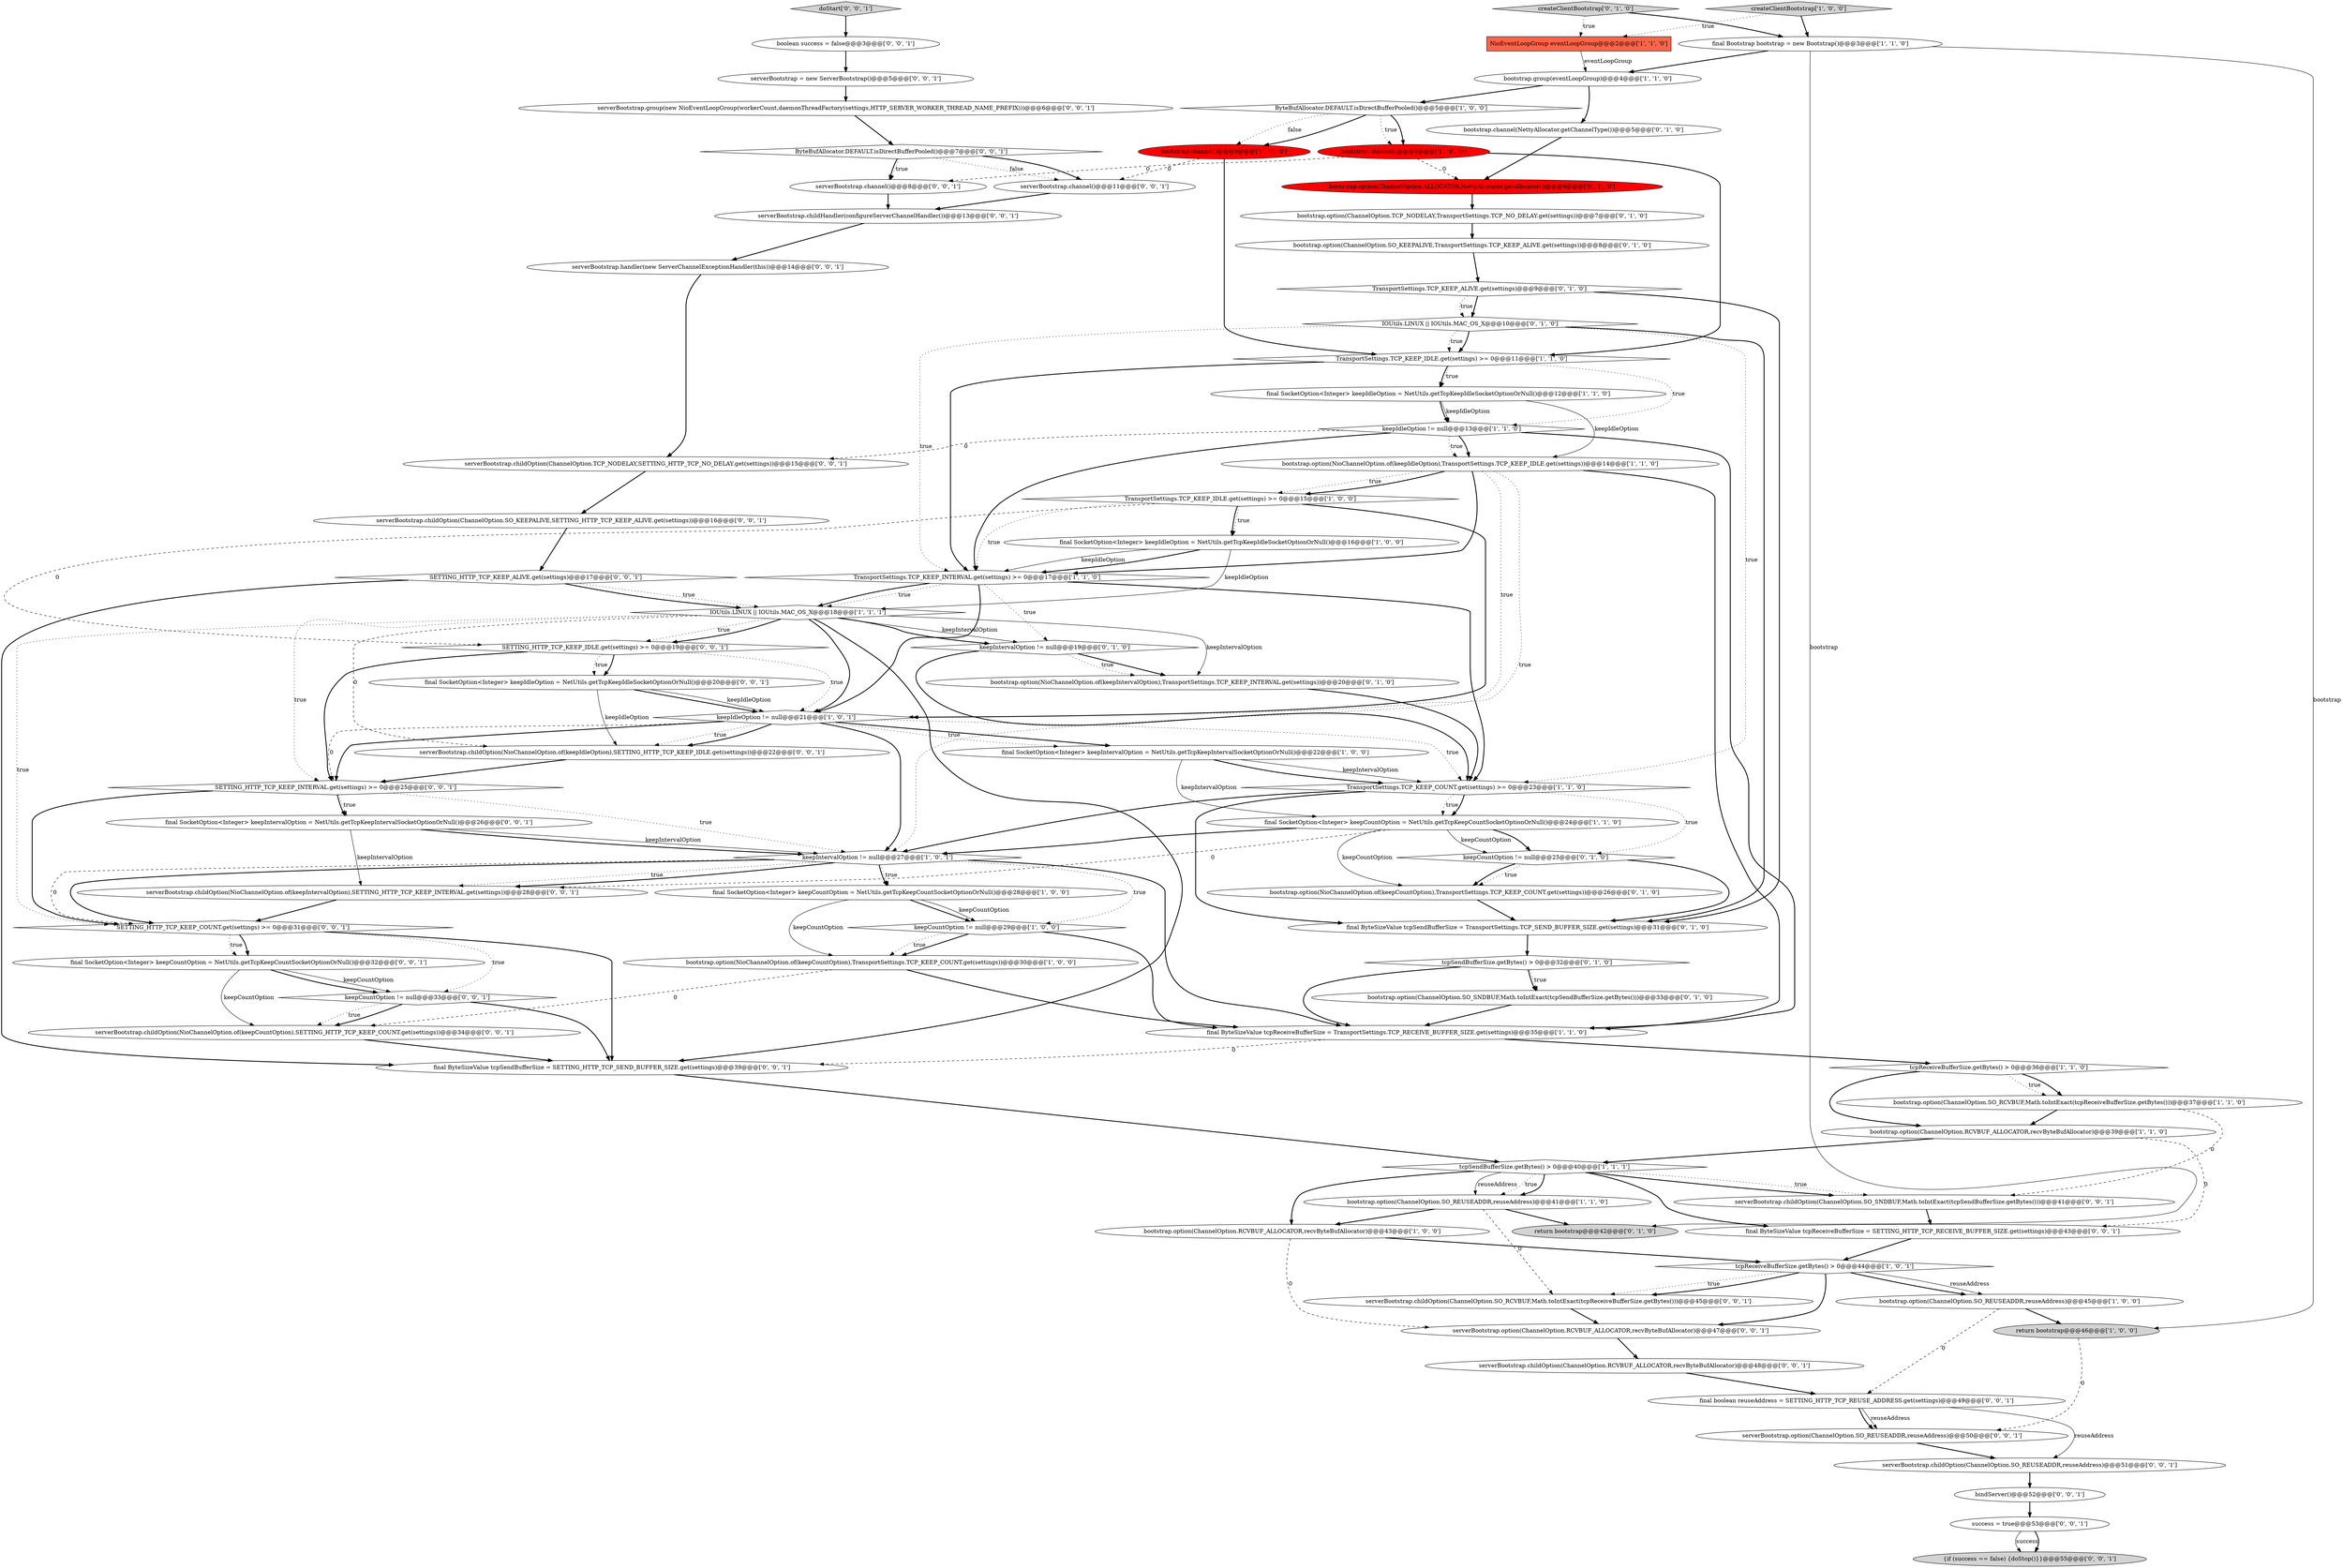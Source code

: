 digraph {
0 [style = filled, label = "return bootstrap@@@46@@@['1', '0', '0']", fillcolor = lightgray, shape = ellipse image = "AAA0AAABBB1BBB"];
30 [style = filled, label = "final SocketOption<Integer> keepCountOption = NetUtils.getTcpKeepCountSocketOptionOrNull()@@@24@@@['1', '1', '0']", fillcolor = white, shape = ellipse image = "AAA0AAABBB1BBB"];
24 [style = filled, label = "TransportSettings.TCP_KEEP_INTERVAL.get(settings) >= 0@@@17@@@['1', '1', '0']", fillcolor = white, shape = diamond image = "AAA0AAABBB1BBB"];
33 [style = filled, label = "IOUtils.LINUX || IOUtils.MAC_OS_X@@@10@@@['0', '1', '0']", fillcolor = white, shape = diamond image = "AAA0AAABBB2BBB"];
20 [style = filled, label = "tcpReceiveBufferSize.getBytes() > 0@@@44@@@['1', '0', '1']", fillcolor = white, shape = diamond image = "AAA0AAABBB1BBB"];
8 [style = filled, label = "TransportSettings.TCP_KEEP_IDLE.get(settings) >= 0@@@11@@@['1', '1', '0']", fillcolor = white, shape = diamond image = "AAA0AAABBB1BBB"];
47 [style = filled, label = "tcpSendBufferSize.getBytes() > 0@@@32@@@['0', '1', '0']", fillcolor = white, shape = diamond image = "AAA0AAABBB2BBB"];
61 [style = filled, label = "success = true@@@53@@@['0', '0', '1']", fillcolor = white, shape = ellipse image = "AAA0AAABBB3BBB"];
41 [style = filled, label = "bootstrap.option(NioChannelOption.of(keepCountOption),TransportSettings.TCP_KEEP_COUNT.get(settings))@@@26@@@['0', '1', '0']", fillcolor = white, shape = ellipse image = "AAA0AAABBB2BBB"];
12 [style = filled, label = "createClientBootstrap['1', '0', '0']", fillcolor = lightgray, shape = diamond image = "AAA0AAABBB1BBB"];
28 [style = filled, label = "bootstrap.option(NioChannelOption.of(keepCountOption),TransportSettings.TCP_KEEP_COUNT.get(settings))@@@30@@@['1', '0', '0']", fillcolor = white, shape = ellipse image = "AAA0AAABBB1BBB"];
31 [style = filled, label = "final Bootstrap bootstrap = new Bootstrap()@@@3@@@['1', '1', '0']", fillcolor = white, shape = ellipse image = "AAA0AAABBB1BBB"];
48 [style = filled, label = "serverBootstrap.channel()@@@8@@@['0', '0', '1']", fillcolor = white, shape = ellipse image = "AAA0AAABBB3BBB"];
52 [style = filled, label = "SETTING_HTTP_TCP_KEEP_ALIVE.get(settings)@@@17@@@['0', '0', '1']", fillcolor = white, shape = diamond image = "AAA0AAABBB3BBB"];
65 [style = filled, label = "final ByteSizeValue tcpReceiveBufferSize = SETTING_HTTP_TCP_RECEIVE_BUFFER_SIZE.get(settings)@@@43@@@['0', '0', '1']", fillcolor = white, shape = ellipse image = "AAA0AAABBB3BBB"];
81 [style = filled, label = "serverBootstrap.childOption(ChannelOption.SO_REUSEADDR,reuseAddress)@@@51@@@['0', '0', '1']", fillcolor = white, shape = ellipse image = "AAA0AAABBB3BBB"];
69 [style = filled, label = "serverBootstrap.childOption(ChannelOption.SO_RCVBUF,Math.toIntExact(tcpReceiveBufferSize.getBytes()))@@@45@@@['0', '0', '1']", fillcolor = white, shape = ellipse image = "AAA0AAABBB3BBB"];
21 [style = filled, label = "ByteBufAllocator.DEFAULT.isDirectBufferPooled()@@@5@@@['1', '0', '0']", fillcolor = white, shape = diamond image = "AAA0AAABBB1BBB"];
10 [style = filled, label = "TransportSettings.TCP_KEEP_COUNT.get(settings) >= 0@@@23@@@['1', '1', '0']", fillcolor = white, shape = diamond image = "AAA0AAABBB1BBB"];
26 [style = filled, label = "final SocketOption<Integer> keepIntervalOption = NetUtils.getTcpKeepIntervalSocketOptionOrNull()@@@22@@@['1', '0', '0']", fillcolor = white, shape = ellipse image = "AAA0AAABBB1BBB"];
32 [style = filled, label = "keepIdleOption != null@@@13@@@['1', '1', '0']", fillcolor = white, shape = diamond image = "AAA0AAABBB1BBB"];
39 [style = filled, label = "TransportSettings.TCP_KEEP_ALIVE.get(settings)@@@9@@@['0', '1', '0']", fillcolor = white, shape = diamond image = "AAA0AAABBB2BBB"];
46 [style = filled, label = "return bootstrap@@@42@@@['0', '1', '0']", fillcolor = lightgray, shape = ellipse image = "AAA0AAABBB2BBB"];
54 [style = filled, label = "{if (success == false) {doStop()}}@@@55@@@['0', '0', '1']", fillcolor = lightgray, shape = ellipse image = "AAA0AAABBB3BBB"];
4 [style = filled, label = "bootstrap.group(eventLoopGroup)@@@4@@@['1', '1', '0']", fillcolor = white, shape = ellipse image = "AAA0AAABBB1BBB"];
74 [style = filled, label = "serverBootstrap.childHandler(configureServerChannelHandler())@@@13@@@['0', '0', '1']", fillcolor = white, shape = ellipse image = "AAA0AAABBB3BBB"];
27 [style = filled, label = "keepIntervalOption != null@@@27@@@['1', '0', '1']", fillcolor = white, shape = diamond image = "AAA0AAABBB1BBB"];
75 [style = filled, label = "serverBootstrap.option(ChannelOption.SO_REUSEADDR,reuseAddress)@@@50@@@['0', '0', '1']", fillcolor = white, shape = ellipse image = "AAA0AAABBB3BBB"];
9 [style = filled, label = "bootstrap.option(ChannelOption.SO_REUSEADDR,reuseAddress)@@@41@@@['1', '1', '0']", fillcolor = white, shape = ellipse image = "AAA0AAABBB1BBB"];
18 [style = filled, label = "bootstrap.option(ChannelOption.RCVBUF_ALLOCATOR,recvByteBufAllocator)@@@43@@@['1', '0', '0']", fillcolor = white, shape = ellipse image = "AAA0AAABBB1BBB"];
43 [style = filled, label = "keepIntervalOption != null@@@19@@@['0', '1', '0']", fillcolor = white, shape = diamond image = "AAA0AAABBB2BBB"];
70 [style = filled, label = "serverBootstrap.childOption(NioChannelOption.of(keepIdleOption),SETTING_HTTP_TCP_KEEP_IDLE.get(settings))@@@22@@@['0', '0', '1']", fillcolor = white, shape = ellipse image = "AAA0AAABBB3BBB"];
53 [style = filled, label = "serverBootstrap.childOption(ChannelOption.SO_SNDBUF,Math.toIntExact(tcpSendBufferSize.getBytes()))@@@41@@@['0', '0', '1']", fillcolor = white, shape = ellipse image = "AAA0AAABBB3BBB"];
22 [style = filled, label = "bootstrap.option(NioChannelOption.of(keepIdleOption),TransportSettings.TCP_KEEP_IDLE.get(settings))@@@14@@@['1', '1', '0']", fillcolor = white, shape = ellipse image = "AAA0AAABBB1BBB"];
13 [style = filled, label = "bootstrap.channel()@@@9@@@['1', '0', '0']", fillcolor = red, shape = ellipse image = "AAA1AAABBB1BBB"];
7 [style = filled, label = "final SocketOption<Integer> keepCountOption = NetUtils.getTcpKeepCountSocketOptionOrNull()@@@28@@@['1', '0', '0']", fillcolor = white, shape = ellipse image = "AAA0AAABBB1BBB"];
29 [style = filled, label = "NioEventLoopGroup eventLoopGroup@@@2@@@['1', '1', '0']", fillcolor = tomato, shape = box image = "AAA0AAABBB1BBB"];
51 [style = filled, label = "ByteBufAllocator.DEFAULT.isDirectBufferPooled()@@@7@@@['0', '0', '1']", fillcolor = white, shape = diamond image = "AAA0AAABBB3BBB"];
57 [style = filled, label = "serverBootstrap.childOption(ChannelOption.RCVBUF_ALLOCATOR,recvByteBufAllocator)@@@48@@@['0', '0', '1']", fillcolor = white, shape = ellipse image = "AAA0AAABBB3BBB"];
62 [style = filled, label = "serverBootstrap.channel()@@@11@@@['0', '0', '1']", fillcolor = white, shape = ellipse image = "AAA0AAABBB3BBB"];
50 [style = filled, label = "serverBootstrap.childOption(NioChannelOption.of(keepIntervalOption),SETTING_HTTP_TCP_KEEP_INTERVAL.get(settings))@@@28@@@['0', '0', '1']", fillcolor = white, shape = ellipse image = "AAA0AAABBB3BBB"];
71 [style = filled, label = "keepCountOption != null@@@33@@@['0', '0', '1']", fillcolor = white, shape = diamond image = "AAA0AAABBB3BBB"];
34 [style = filled, label = "final ByteSizeValue tcpSendBufferSize = TransportSettings.TCP_SEND_BUFFER_SIZE.get(settings)@@@31@@@['0', '1', '0']", fillcolor = white, shape = ellipse image = "AAA0AAABBB2BBB"];
56 [style = filled, label = "final ByteSizeValue tcpSendBufferSize = SETTING_HTTP_TCP_SEND_BUFFER_SIZE.get(settings)@@@39@@@['0', '0', '1']", fillcolor = white, shape = ellipse image = "AAA0AAABBB3BBB"];
55 [style = filled, label = "boolean success = false@@@3@@@['0', '0', '1']", fillcolor = white, shape = ellipse image = "AAA0AAABBB3BBB"];
59 [style = filled, label = "serverBootstrap.childOption(ChannelOption.SO_KEEPALIVE,SETTING_HTTP_TCP_KEEP_ALIVE.get(settings))@@@16@@@['0', '0', '1']", fillcolor = white, shape = ellipse image = "AAA0AAABBB3BBB"];
73 [style = filled, label = "serverBootstrap = new ServerBootstrap()@@@5@@@['0', '0', '1']", fillcolor = white, shape = ellipse image = "AAA0AAABBB3BBB"];
63 [style = filled, label = "bindServer()@@@52@@@['0', '0', '1']", fillcolor = white, shape = ellipse image = "AAA0AAABBB3BBB"];
78 [style = filled, label = "SETTING_HTTP_TCP_KEEP_COUNT.get(settings) >= 0@@@31@@@['0', '0', '1']", fillcolor = white, shape = diamond image = "AAA0AAABBB3BBB"];
3 [style = filled, label = "final ByteSizeValue tcpReceiveBufferSize = TransportSettings.TCP_RECEIVE_BUFFER_SIZE.get(settings)@@@35@@@['1', '1', '0']", fillcolor = white, shape = ellipse image = "AAA0AAABBB1BBB"];
19 [style = filled, label = "tcpSendBufferSize.getBytes() > 0@@@40@@@['1', '1', '1']", fillcolor = white, shape = diamond image = "AAA0AAABBB1BBB"];
49 [style = filled, label = "serverBootstrap.childOption(NioChannelOption.of(keepCountOption),SETTING_HTTP_TCP_KEEP_COUNT.get(settings))@@@34@@@['0', '0', '1']", fillcolor = white, shape = ellipse image = "AAA0AAABBB3BBB"];
60 [style = filled, label = "final SocketOption<Integer> keepIdleOption = NetUtils.getTcpKeepIdleSocketOptionOrNull()@@@20@@@['0', '0', '1']", fillcolor = white, shape = ellipse image = "AAA0AAABBB3BBB"];
35 [style = filled, label = "bootstrap.option(ChannelOption.SO_SNDBUF,Math.toIntExact(tcpSendBufferSize.getBytes()))@@@33@@@['0', '1', '0']", fillcolor = white, shape = ellipse image = "AAA0AAABBB2BBB"];
66 [style = filled, label = "serverBootstrap.childOption(ChannelOption.TCP_NODELAY,SETTING_HTTP_TCP_NO_DELAY.get(settings))@@@15@@@['0', '0', '1']", fillcolor = white, shape = ellipse image = "AAA0AAABBB3BBB"];
77 [style = filled, label = "final boolean reuseAddress = SETTING_HTTP_TCP_REUSE_ADDRESS.get(settings)@@@49@@@['0', '0', '1']", fillcolor = white, shape = ellipse image = "AAA0AAABBB3BBB"];
79 [style = filled, label = "final SocketOption<Integer> keepCountOption = NetUtils.getTcpKeepCountSocketOptionOrNull()@@@32@@@['0', '0', '1']", fillcolor = white, shape = ellipse image = "AAA0AAABBB3BBB"];
64 [style = filled, label = "doStart['0', '0', '1']", fillcolor = lightgray, shape = diamond image = "AAA0AAABBB3BBB"];
80 [style = filled, label = "final SocketOption<Integer> keepIntervalOption = NetUtils.getTcpKeepIntervalSocketOptionOrNull()@@@26@@@['0', '0', '1']", fillcolor = white, shape = ellipse image = "AAA0AAABBB3BBB"];
16 [style = filled, label = "final SocketOption<Integer> keepIdleOption = NetUtils.getTcpKeepIdleSocketOptionOrNull()@@@16@@@['1', '0', '0']", fillcolor = white, shape = ellipse image = "AAA0AAABBB1BBB"];
6 [style = filled, label = "bootstrap.option(ChannelOption.SO_REUSEADDR,reuseAddress)@@@45@@@['1', '0', '0']", fillcolor = white, shape = ellipse image = "AAA0AAABBB1BBB"];
36 [style = filled, label = "createClientBootstrap['0', '1', '0']", fillcolor = lightgray, shape = diamond image = "AAA0AAABBB2BBB"];
40 [style = filled, label = "keepCountOption != null@@@25@@@['0', '1', '0']", fillcolor = white, shape = diamond image = "AAA0AAABBB2BBB"];
72 [style = filled, label = "serverBootstrap.option(ChannelOption.RCVBUF_ALLOCATOR,recvByteBufAllocator)@@@47@@@['0', '0', '1']", fillcolor = white, shape = ellipse image = "AAA0AAABBB3BBB"];
76 [style = filled, label = "serverBootstrap.handler(new ServerChannelExceptionHandler(this))@@@14@@@['0', '0', '1']", fillcolor = white, shape = ellipse image = "AAA0AAABBB3BBB"];
45 [style = filled, label = "bootstrap.option(NioChannelOption.of(keepIntervalOption),TransportSettings.TCP_KEEP_INTERVAL.get(settings))@@@20@@@['0', '1', '0']", fillcolor = white, shape = ellipse image = "AAA0AAABBB2BBB"];
17 [style = filled, label = "IOUtils.LINUX || IOUtils.MAC_OS_X@@@18@@@['1', '1', '1']", fillcolor = white, shape = diamond image = "AAA0AAABBB1BBB"];
11 [style = filled, label = "final SocketOption<Integer> keepIdleOption = NetUtils.getTcpKeepIdleSocketOptionOrNull()@@@12@@@['1', '1', '0']", fillcolor = white, shape = ellipse image = "AAA0AAABBB1BBB"];
15 [style = filled, label = "tcpReceiveBufferSize.getBytes() > 0@@@36@@@['1', '1', '0']", fillcolor = white, shape = diamond image = "AAA0AAABBB1BBB"];
25 [style = filled, label = "bootstrap.option(ChannelOption.RCVBUF_ALLOCATOR,recvByteBufAllocator)@@@39@@@['1', '1', '0']", fillcolor = white, shape = ellipse image = "AAA0AAABBB1BBB"];
5 [style = filled, label = "bootstrap.channel()@@@6@@@['1', '0', '0']", fillcolor = red, shape = ellipse image = "AAA1AAABBB1BBB"];
38 [style = filled, label = "bootstrap.option(ChannelOption.SO_KEEPALIVE,TransportSettings.TCP_KEEP_ALIVE.get(settings))@@@8@@@['0', '1', '0']", fillcolor = white, shape = ellipse image = "AAA0AAABBB2BBB"];
42 [style = filled, label = "bootstrap.option(ChannelOption.ALLOCATOR,NettyAllocator.getAllocator())@@@6@@@['0', '1', '0']", fillcolor = red, shape = ellipse image = "AAA1AAABBB2BBB"];
58 [style = filled, label = "serverBootstrap.group(new NioEventLoopGroup(workerCount,daemonThreadFactory(settings,HTTP_SERVER_WORKER_THREAD_NAME_PREFIX)))@@@6@@@['0', '0', '1']", fillcolor = white, shape = ellipse image = "AAA0AAABBB3BBB"];
1 [style = filled, label = "bootstrap.option(ChannelOption.SO_RCVBUF,Math.toIntExact(tcpReceiveBufferSize.getBytes()))@@@37@@@['1', '1', '0']", fillcolor = white, shape = ellipse image = "AAA0AAABBB1BBB"];
37 [style = filled, label = "bootstrap.channel(NettyAllocator.getChannelType())@@@5@@@['0', '1', '0']", fillcolor = white, shape = ellipse image = "AAA0AAABBB2BBB"];
67 [style = filled, label = "SETTING_HTTP_TCP_KEEP_IDLE.get(settings) >= 0@@@19@@@['0', '0', '1']", fillcolor = white, shape = diamond image = "AAA0AAABBB3BBB"];
68 [style = filled, label = "SETTING_HTTP_TCP_KEEP_INTERVAL.get(settings) >= 0@@@25@@@['0', '0', '1']", fillcolor = white, shape = diamond image = "AAA0AAABBB3BBB"];
44 [style = filled, label = "bootstrap.option(ChannelOption.TCP_NODELAY,TransportSettings.TCP_NO_DELAY.get(settings))@@@7@@@['0', '1', '0']", fillcolor = white, shape = ellipse image = "AAA0AAABBB2BBB"];
14 [style = filled, label = "keepCountOption != null@@@29@@@['1', '0', '0']", fillcolor = white, shape = diamond image = "AAA0AAABBB1BBB"];
2 [style = filled, label = "keepIdleOption != null@@@21@@@['1', '0', '1']", fillcolor = white, shape = diamond image = "AAA0AAABBB1BBB"];
23 [style = filled, label = "TransportSettings.TCP_KEEP_IDLE.get(settings) >= 0@@@15@@@['1', '0', '0']", fillcolor = white, shape = diamond image = "AAA0AAABBB1BBB"];
14->3 [style = bold, label=""];
6->77 [style = dashed, label="0"];
61->54 [style = solid, label="success"];
27->14 [style = dotted, label="true"];
32->22 [style = bold, label=""];
17->78 [style = dotted, label="true"];
2->26 [style = bold, label=""];
27->78 [style = dashed, label="0"];
17->67 [style = dotted, label="true"];
31->0 [style = solid, label="bootstrap"];
17->43 [style = solid, label="keepIntervalOption"];
77->75 [style = solid, label="reuseAddress"];
16->17 [style = solid, label="keepIdleOption"];
26->10 [style = bold, label=""];
73->58 [style = bold, label=""];
72->57 [style = bold, label=""];
15->25 [style = bold, label=""];
32->66 [style = dashed, label="0"];
24->17 [style = dotted, label="true"];
24->43 [style = dotted, label="true"];
21->13 [style = dotted, label="false"];
30->50 [style = dashed, label="0"];
51->48 [style = dotted, label="true"];
14->28 [style = bold, label=""];
67->60 [style = bold, label=""];
19->53 [style = dotted, label="true"];
68->80 [style = dotted, label="true"];
11->32 [style = solid, label="keepIdleOption"];
20->69 [style = dotted, label="true"];
18->72 [style = dashed, label="0"];
38->39 [style = bold, label=""];
10->30 [style = dotted, label="true"];
52->17 [style = dotted, label="true"];
7->14 [style = bold, label=""];
9->69 [style = dashed, label="0"];
51->48 [style = bold, label=""];
42->44 [style = bold, label=""];
16->24 [style = solid, label="keepIdleOption"];
53->65 [style = bold, label=""];
19->9 [style = bold, label=""];
27->78 [style = bold, label=""];
27->7 [style = bold, label=""];
69->72 [style = bold, label=""];
24->17 [style = bold, label=""];
25->19 [style = bold, label=""];
67->68 [style = bold, label=""];
70->68 [style = bold, label=""];
71->49 [style = bold, label=""];
30->40 [style = bold, label=""];
49->56 [style = bold, label=""];
68->78 [style = bold, label=""];
28->3 [style = bold, label=""];
65->20 [style = bold, label=""];
32->3 [style = bold, label=""];
8->11 [style = bold, label=""];
1->53 [style = dashed, label="0"];
45->10 [style = bold, label=""];
21->13 [style = bold, label=""];
21->5 [style = dotted, label="true"];
2->10 [style = dotted, label="true"];
40->41 [style = dotted, label="true"];
19->9 [style = solid, label="reuseAddress"];
24->10 [style = bold, label=""];
78->71 [style = dotted, label="true"];
19->18 [style = bold, label=""];
48->74 [style = bold, label=""];
22->23 [style = dotted, label="true"];
39->34 [style = bold, label=""];
34->47 [style = bold, label=""];
30->27 [style = bold, label=""];
36->31 [style = bold, label=""];
77->75 [style = bold, label=""];
4->21 [style = bold, label=""];
68->80 [style = bold, label=""];
3->56 [style = dashed, label="0"];
31->4 [style = bold, label=""];
71->49 [style = dotted, label="true"];
23->67 [style = dashed, label="0"];
17->45 [style = solid, label="keepIntervalOption"];
40->34 [style = bold, label=""];
80->50 [style = solid, label="keepIntervalOption"];
13->62 [style = dashed, label="0"];
22->23 [style = bold, label=""];
44->38 [style = bold, label=""];
29->4 [style = solid, label="eventLoopGroup"];
43->45 [style = bold, label=""];
79->71 [style = solid, label="keepCountOption"];
18->20 [style = bold, label=""];
10->34 [style = bold, label=""];
17->2 [style = bold, label=""];
58->51 [style = bold, label=""];
17->68 [style = dotted, label="true"];
19->9 [style = dotted, label="true"];
67->60 [style = dotted, label="true"];
2->27 [style = bold, label=""];
7->14 [style = solid, label="keepCountOption"];
43->10 [style = bold, label=""];
60->70 [style = solid, label="keepIdleOption"];
77->81 [style = solid, label="reuseAddress"];
51->62 [style = dotted, label="false"];
30->41 [style = solid, label="keepCountOption"];
36->29 [style = dotted, label="true"];
67->2 [style = dotted, label="true"];
33->8 [style = bold, label=""];
31->46 [style = solid, label="bootstrap"];
23->24 [style = dotted, label="true"];
12->31 [style = bold, label=""];
33->10 [style = dotted, label="true"];
2->70 [style = dotted, label="true"];
0->75 [style = dashed, label="0"];
71->56 [style = bold, label=""];
8->24 [style = bold, label=""];
80->27 [style = bold, label=""];
23->16 [style = dotted, label="true"];
17->70 [style = dashed, label="0"];
79->49 [style = solid, label="keepCountOption"];
47->3 [style = bold, label=""];
35->3 [style = bold, label=""];
51->62 [style = bold, label=""];
60->2 [style = bold, label=""];
64->55 [style = bold, label=""];
16->24 [style = bold, label=""];
78->79 [style = bold, label=""];
9->46 [style = bold, label=""];
5->42 [style = dashed, label="0"];
80->27 [style = solid, label="keepIntervalOption"];
11->32 [style = bold, label=""];
28->49 [style = dashed, label="0"];
76->66 [style = bold, label=""];
39->33 [style = bold, label=""];
57->77 [style = bold, label=""];
30->40 [style = solid, label="keepCountOption"];
17->43 [style = bold, label=""];
21->5 [style = bold, label=""];
9->18 [style = bold, label=""];
17->67 [style = bold, label=""];
19->53 [style = bold, label=""];
14->28 [style = dotted, label="true"];
22->27 [style = dotted, label="true"];
33->24 [style = dotted, label="true"];
2->26 [style = dotted, label="true"];
33->8 [style = dotted, label="true"];
8->11 [style = dotted, label="true"];
27->50 [style = dotted, label="true"];
23->2 [style = bold, label=""];
63->61 [style = bold, label=""];
61->54 [style = bold, label=""];
79->71 [style = bold, label=""];
75->81 [style = bold, label=""];
20->69 [style = bold, label=""];
1->25 [style = bold, label=""];
10->30 [style = bold, label=""];
41->34 [style = bold, label=""];
10->40 [style = dotted, label="true"];
37->42 [style = bold, label=""];
20->6 [style = solid, label="reuseAddress"];
26->10 [style = solid, label="keepIntervalOption"];
15->1 [style = bold, label=""];
32->22 [style = dotted, label="true"];
5->8 [style = bold, label=""];
23->16 [style = bold, label=""];
78->79 [style = dotted, label="true"];
24->2 [style = bold, label=""];
12->29 [style = dotted, label="true"];
26->30 [style = solid, label="keepIntervalOption"];
10->27 [style = bold, label=""];
55->73 [style = bold, label=""];
27->3 [style = bold, label=""];
2->70 [style = bold, label=""];
59->52 [style = bold, label=""];
52->56 [style = bold, label=""];
19->65 [style = bold, label=""];
3->15 [style = bold, label=""];
6->0 [style = bold, label=""];
20->6 [style = bold, label=""];
60->2 [style = solid, label="keepIdleOption"];
8->32 [style = dotted, label="true"];
47->35 [style = bold, label=""];
52->17 [style = bold, label=""];
25->65 [style = dashed, label="0"];
81->63 [style = bold, label=""];
7->28 [style = solid, label="keepCountOption"];
22->2 [style = dotted, label="true"];
22->3 [style = bold, label=""];
5->48 [style = dashed, label="0"];
27->7 [style = dotted, label="true"];
4->37 [style = bold, label=""];
43->45 [style = dotted, label="true"];
47->35 [style = dotted, label="true"];
15->1 [style = dotted, label="true"];
50->78 [style = bold, label=""];
68->27 [style = dotted, label="true"];
27->50 [style = bold, label=""];
2->68 [style = dashed, label="0"];
40->41 [style = bold, label=""];
11->22 [style = solid, label="keepIdleOption"];
56->19 [style = bold, label=""];
62->74 [style = bold, label=""];
20->72 [style = bold, label=""];
78->56 [style = bold, label=""];
22->24 [style = bold, label=""];
17->56 [style = bold, label=""];
13->8 [style = bold, label=""];
2->68 [style = bold, label=""];
32->24 [style = bold, label=""];
33->34 [style = bold, label=""];
66->59 [style = bold, label=""];
39->33 [style = dotted, label="true"];
74->76 [style = bold, label=""];
}
